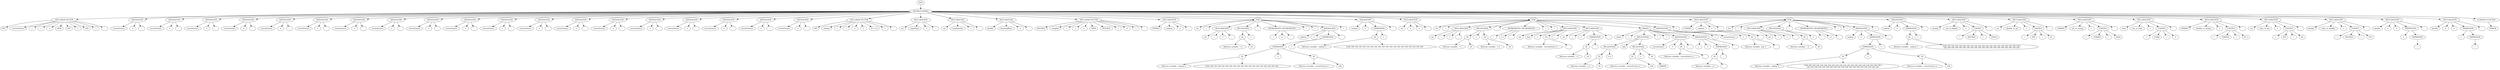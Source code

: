 digraph arbolAST{ 
        n0[label="INIT"];
        n1[label="INSTRUCCIONES"];
        n0 -> n1;
n2[label="DECLARAR VECTOR"];
        n1 -> n2;
n3[label="INT"];
        n2 -> n3;
n4[label="vectorEntero"];
        n2 -> n4;
n5[label="["];
        n2 -> n5;
n6[label="]"];
        n2 -> n6;
n7[label="="];
        n2 -> n7;
n8[label="NEW"];
        n2 -> n8;
n9[label="INT"];
        n2 -> n9;
n10[label="["];
        n2 -> n10;
n11[label="100"];
        n2 -> n11;
n12[label="]"];
        n2 -> n12;
n13[label=";"];
        n2 -> n13;
n14[label="ASIGNACION"];
        n1 -> n14;
n15[label="vectorEntero"];
        n14 -> n15;
n16[label="="];
        n14 -> n16;
n17[label=";"];
        n14 -> n17;
n18[label="ASIGNACION"];
        n1 -> n18;
n19[label="vectorEntero"];
        n18 -> n19;
n20[label="="];
        n18 -> n20;
n21[label=";"];
        n18 -> n21;
n22[label="ASIGNACION"];
        n1 -> n22;
n23[label="vectorEntero"];
        n22 -> n23;
n24[label="="];
        n22 -> n24;
n25[label=";"];
        n22 -> n25;
n26[label="ASIGNACION"];
        n1 -> n26;
n27[label="vectorEntero"];
        n26 -> n27;
n28[label="="];
        n26 -> n28;
n29[label=";"];
        n26 -> n29;
n30[label="ASIGNACION"];
        n1 -> n30;
n31[label="vectorEntero"];
        n30 -> n31;
n32[label="="];
        n30 -> n32;
n33[label=";"];
        n30 -> n33;
n34[label="ASIGNACION"];
        n1 -> n34;
n35[label="vectorEntero"];
        n34 -> n35;
n36[label="="];
        n34 -> n36;
n37[label=";"];
        n34 -> n37;
n38[label="ASIGNACION"];
        n1 -> n38;
n39[label="vectorEntero"];
        n38 -> n39;
n40[label="="];
        n38 -> n40;
n41[label=";"];
        n38 -> n41;
n42[label="ASIGNACION"];
        n1 -> n42;
n43[label="vectorEntero"];
        n42 -> n43;
n44[label="="];
        n42 -> n44;
n45[label=";"];
        n42 -> n45;
n46[label="ASIGNACION"];
        n1 -> n46;
n47[label="vectorEntero"];
        n46 -> n47;
n48[label="="];
        n46 -> n48;
n49[label=";"];
        n46 -> n49;
n50[label="ASIGNACION"];
        n1 -> n50;
n51[label="vectorEntero"];
        n50 -> n51;
n52[label="="];
        n50 -> n52;
n53[label=";"];
        n50 -> n53;
n54[label="ASIGNACION"];
        n1 -> n54;
n55[label="vectorEntero"];
        n54 -> n55;
n56[label="="];
        n54 -> n56;
n57[label=";"];
        n54 -> n57;
n58[label="ASIGNACION"];
        n1 -> n58;
n59[label="vectorEntero"];
        n58 -> n59;
n60[label="="];
        n58 -> n60;
n61[label=";"];
        n58 -> n61;
n62[label="ASIGNACION"];
        n1 -> n62;
n63[label="vectorEntero"];
        n62 -> n63;
n64[label="="];
        n62 -> n64;
n65[label=";"];
        n62 -> n65;
n66[label="ASIGNACION"];
        n1 -> n66;
n67[label="vectorEntero"];
        n66 -> n67;
n68[label="="];
        n66 -> n68;
n69[label=";"];
        n66 -> n69;
n70[label="ASIGNACION"];
        n1 -> n70;
n71[label="vectorEntero"];
        n70 -> n71;
n72[label="="];
        n70 -> n72;
n73[label=";"];
        n70 -> n73;
n74[label="ASIGNACION"];
        n1 -> n74;
n75[label="vectorEntero"];
        n74 -> n75;
n76[label="="];
        n74 -> n76;
n77[label=";"];
        n74 -> n77;
n78[label="ASIGNACION"];
        n1 -> n78;
n79[label="vectorEntero"];
        n78 -> n79;
n80[label="="];
        n78 -> n80;
n81[label=";"];
        n78 -> n81;
n82[label="ASIGNACION"];
        n1 -> n82;
n83[label="vectorEntero"];
        n82 -> n83;
n84[label="="];
        n82 -> n84;
n85[label=";"];
        n82 -> n85;
n86[label="ASIGNACION"];
        n1 -> n86;
n87[label="vectorEntero"];
        n86 -> n87;
n88[label="="];
        n86 -> n88;
n89[label=";"];
        n86 -> n89;
n90[label="DECLARAR VECTOR"];
        n1 -> n90;
n91[label="INT"];
        n90 -> n91;
n92[label="salidas"];
        n90 -> n92;
n93[label="["];
        n90 -> n93;
n94[label="]"];
        n90 -> n94;
n95[label="="];
        n90 -> n95;
n96[label="["];
        n90 -> n96;
n97[label="0,1,1,0"];
        n90 -> n97;
n98[label="]"];
        n90 -> n98;
n99[label=";"];
        n90 -> n99;
n100[label="DECLARACION"];
        n1 -> n100;
n101[label="int"];
        n100 -> n101;
n102[label="inputSize"];
        n100 -> n102;
n103[label="="];
        n100 -> n103;
n104[label=";"];
        n100 -> n104;
n105[label="DECLARACION"];
        n1 -> n105;
n106[label="int"];
        n105 -> n106;
n107[label="numEpochs"];
        n105 -> n107;
n108[label="="];
        n105 -> n108;
n109[label=";"];
        n105 -> n109;
n110[label="DECLARACION"];
        n1 -> n110;
n111[label="double"];
        n110 -> n111;
n112[label="learningRate"];
        n110 -> n112;
n113[label="="];
        n110 -> n113;
n114[label=";"];
        n110 -> n114;
n115[label="DECLARAR VECTOR"];
        n1 -> n115;
n116[label="DOUBLE"];
        n115 -> n116;
n117[label="waights"];
        n115 -> n117;
n118[label="["];
        n115 -> n118;
n119[label="]"];
        n115 -> n119;
n120[label="="];
        n115 -> n120;
n121[label="NEW"];
        n115 -> n121;
n122[label="DOUBLE"];
        n115 -> n122;
n123[label="["];
        n115 -> n123;
n124[label="0"];
        n115 -> n124;
n125[label="]"];
        n115 -> n125;
n126[label=";"];
        n115 -> n126;
n127[label="DECLARACION"];
        n1 -> n127;
n128[label="STRING"];
        n127 -> n128;
n129[label="cadena"];
        n127 -> n129;
n130[label="="];
        n127 -> n130;
n131[label=";"];
        n127 -> n131;
n132[label="FOR"];
        n1 -> n132;
n133[label="for"];
        n132 -> n133;
n134[label="("];
        n132 -> n134;
n135[label="DECLARACION"];
        n132 -> n135;
n136[label="int"];
        n135 -> n136;
n137[label="i"];
        n135 -> n137;
n138[label="="];
        n135 -> n138;
n139[label=";"];
        n135 -> n139;
n140[label="RELACIONAL"];
        n132 -> n140;
n141[label="ID"];
        n140 -> n141;
n142[label="Retorno variable:  i ="];
        n141 -> n142;
n143[label="20"];
        n141 -> n143;
n144[label="<"];
        n140 -> n144;
n145[label=";"];
        n132 -> n145;
n146[label="INCREMENTO_DECREMENTO"];
        n132 -> n146;
n147[label="i"];
        n146 -> n147;
n148[label="++"];
        n146 -> n148;
n149[label=";"];
        n146 -> n149;
n150[label=")"];
        n132 -> n150;
n151[label="{"];
        n132 -> n151;
n152[label="ASIGNACION"];
        n132 -> n152;
n153[label="cadena"];
        n152 -> n153;
n154[label="="];
        n152 -> n154;
n155[label="EXPRESION"];
        n152 -> n155;
n156[label="EXPRESION"];
        n155 -> n156;
n157[label="ID"];
        n156 -> n157;
n158[label="Retorno variable:  cadena ="];
        n157 -> n158;
n159[label="[100 100 100 100 100 100 100 100 100 100 100 100 100 100 100 100 100 100 100 "];
        n157 -> n159;
n160[label="+"];
        n156 -> n160;
n161[label="ID"];
        n156 -> n161;
n162[label="Retorno variable:  vectorEntero ="];
        n161 -> n162;
n163[label="100"];
        n161 -> n163;
n164[label="+"];
        n155 -> n164;
n165[label=";"];
        n152 -> n165;
n166[label="}"];
        n132 -> n166;
n167[label="ASIGNACION"];
        n1 -> n167;
n168[label="cadena"];
        n167 -> n168;
n169[label="="];
        n167 -> n169;
n170[label="EXPRESION"];
        n167 -> n170;
n171[label="ID"];
        n170 -> n171;
n172[label="Retorno variable:  cadena ="];
        n171 -> n172;
n173[label="[100 100 100 100 100 100 100 100 100 100 100 100 100 100 100 100 100 100 100 100 "];
        n171 -> n173;
n174[label="+"];
        n170 -> n174;
n175[label=";"];
        n167 -> n175;
n176[label="DECLARACION"];
        n1 -> n176;
n177[label="int"];
        n176 -> n177;
n178[label="n"];
        n176 -> n178;
n179[label="="];
        n176 -> n179;
n180[label=";"];
        n176 -> n180;
n181[label="FOR"];
        n1 -> n181;
n182[label="for"];
        n181 -> n182;
n183[label="("];
        n181 -> n183;
n184[label="DECLARACION"];
        n181 -> n184;
n185[label="int"];
        n184 -> n185;
n186[label="i"];
        n184 -> n186;
n187[label="="];
        n184 -> n187;
n188[label=";"];
        n184 -> n188;
n189[label="RELACIONAL"];
        n181 -> n189;
n190[label="ID"];
        n189 -> n190;
n191[label="Retorno variable:  i ="];
        n190 -> n191;
n192[label="20"];
        n190 -> n192;
n193[label="<"];
        n189 -> n193;
n194[label="ID"];
        n189 -> n194;
n195[label="Retorno variable:  n ="];
        n194 -> n195;
n196[label="20"];
        n194 -> n196;
n197[label=";"];
        n181 -> n197;
n198[label="INCREMENTO_DECREMENTO"];
        n181 -> n198;
n199[label="i"];
        n198 -> n199;
n200[label="++"];
        n198 -> n200;
n201[label=";"];
        n198 -> n201;
n202[label=")"];
        n181 -> n202;
n203[label="{"];
        n181 -> n203;
n204[label="DECLARACION"];
        n181 -> n204;
n205[label="int"];
        n204 -> n205;
n206[label="key"];
        n204 -> n206;
n207[label="="];
        n204 -> n207;
n208[label="ID"];
        n204 -> n208;
n209[label="Retorno variable:  vectorEntero ="];
        n208 -> n209;
n210[label=""];
        n208 -> n210;
n211[label=";"];
        n204 -> n211;
n212[label="DECLARACION"];
        n181 -> n212;
n213[label="int"];
        n212 -> n213;
n214[label="j"];
        n212 -> n214;
n215[label="="];
        n212 -> n215;
n216[label="EXPRESION"];
        n212 -> n216;
n217[label="ID"];
        n216 -> n217;
n218[label="Retorno variable:  i ="];
        n217 -> n218;
n219[label="19"];
        n217 -> n219;
n220[label="-"];
        n216 -> n220;
n221[label=";"];
        n212 -> n221;
n222[label="WHILE"];
        n181 -> n222;
n223[label="while"];
        n222 -> n223;
n224[label="("];
        n222 -> n224;
n225[label="RELACIONAL"];
        n222 -> n225;
n226[label="RELACIONAL"];
        n225 -> n226;
n227[label="ID"];
        n226 -> n227;
n228[label="Retorno variable:  j ="];
        n227 -> n228;
n229[label="18"];
        n227 -> n229;
n230[label=">="];
        n226 -> n230;
n231[label="&&"];
        n225 -> n231;
n232[label="RELACIONAL"];
        n225 -> n232;
n233[label="ID"];
        n232 -> n233;
n234[label="Retorno variable:  vectorEntero ="];
        n233 -> n234;
n235[label="100"];
        n233 -> n235;
n236[label=">"];
        n232 -> n236;
n237[label="ID"];
        n232 -> n237;
n238[label="ERROR"];
        n237 -> n238;
n239[label=")"];
        n222 -> n239;
n240[label="{"];
        n222 -> n240;
n241[label="ASIGNACION"];
        n222 -> n241;
n242[label="vectorEntero"];
        n241 -> n242;
n243[label="="];
        n241 -> n243;
n244[label="ID"];
        n241 -> n244;
n245[label="Retorno variable:  vectorEntero ="];
        n244 -> n245;
n246[label=""];
        n244 -> n246;
n247[label=";"];
        n241 -> n247;
n248[label="ASIGNACION"];
        n222 -> n248;
n249[label="j"];
        n248 -> n249;
n250[label="="];
        n248 -> n250;
n251[label="EXPRESION"];
        n248 -> n251;
n252[label="ID"];
        n251 -> n252;
n253[label="Retorno variable:  j ="];
        n252 -> n253;
n254[label=""];
        n252 -> n254;
n255[label="-"];
        n251 -> n255;
n256[label=";"];
        n248 -> n256;
n257[label="}"];
        n222 -> n257;
n258[label="ASIGNACION"];
        n181 -> n258;
n259[label="vectorEntero"];
        n258 -> n259;
n260[label="="];
        n258 -> n260;
n261[label="ID"];
        n258 -> n261;
n262[label="Retorno variable:  key ="];
        n261 -> n262;
n263[label=""];
        n261 -> n263;
n264[label=";"];
        n258 -> n264;
n265[label="}"];
        n181 -> n265;
n266[label="DECLARACION"];
        n1 -> n266;
n267[label="STRING"];
        n266 -> n267;
n268[label="cadena"];
        n266 -> n268;
n269[label="="];
        n266 -> n269;
n270[label=";"];
        n266 -> n270;
n271[label="FOR"];
        n1 -> n271;
n272[label="for"];
        n271 -> n272;
n273[label="("];
        n271 -> n273;
n274[label="DECLARACION"];
        n271 -> n274;
n275[label="int"];
        n274 -> n275;
n276[label="i"];
        n274 -> n276;
n277[label="="];
        n274 -> n277;
n278[label=";"];
        n274 -> n278;
n279[label="RELACIONAL"];
        n271 -> n279;
n280[label="ID"];
        n279 -> n280;
n281[label="Retorno variable:  i ="];
        n280 -> n281;
n282[label="20"];
        n280 -> n282;
n283[label="<"];
        n279 -> n283;
n284[label=";"];
        n271 -> n284;
n285[label="INCREMENTO_DECREMENTO"];
        n271 -> n285;
n286[label="i"];
        n285 -> n286;
n287[label="++"];
        n285 -> n287;
n288[label=";"];
        n285 -> n288;
n289[label=")"];
        n271 -> n289;
n290[label="{"];
        n271 -> n290;
n291[label="ASIGNACION"];
        n271 -> n291;
n292[label="cadena"];
        n291 -> n292;
n293[label="="];
        n291 -> n293;
n294[label="EXPRESION"];
        n291 -> n294;
n295[label="EXPRESION"];
        n294 -> n295;
n296[label="ID"];
        n295 -> n296;
n297[label="Retorno variable:  cadena ="];
        n296 -> n297;
n298[label="[100 100 100 100 100 100 100 100 100 100 100 100 100 100 100 100 100 100 100 100 ]
100 100 100 100 100 100 100 100 100 100 100 100 100 100 100 100 100 100 100 "];
        n296 -> n298;
n299[label="+"];
        n295 -> n299;
n300[label="ID"];
        n295 -> n300;
n301[label="Retorno variable:  vectorEntero ="];
        n300 -> n301;
n302[label="100"];
        n300 -> n302;
n303[label="+"];
        n294 -> n303;
n304[label=";"];
        n291 -> n304;
n305[label="}"];
        n271 -> n305;
n306[label="ASIGNACION"];
        n1 -> n306;
n307[label="cadena"];
        n306 -> n307;
n308[label="="];
        n306 -> n308;
n309[label="EXPRESION"];
        n306 -> n309;
n310[label="ID"];
        n309 -> n310;
n311[label="Retorno variable:  cadena ="];
        n310 -> n311;
n312[label="[100 100 100 100 100 100 100 100 100 100 100 100 100 100 100 100 100 100 100 100 ]
100 100 100 100 100 100 100 100 100 100 100 100 100 100 100 100 100 100 100 100 "];
        n310 -> n312;
n313[label="+"];
        n309 -> n313;
n314[label=";"];
        n306 -> n314;
n315[label="DECLARACION"];
        n1 -> n315;
n316[label="double"];
        n315 -> n316;
n317[label="int_to_double"];
        n315 -> n317;
n318[label="="];
        n315 -> n318;
n319[label="CASTEO"];
        n315 -> n319;
n320[label="("];
        n319 -> n320;
n321[label="DOUBLE"];
        n319 -> n321;
n322[label=")"];
        n319 -> n322;
n323[label="2024.0"];
        n319 -> n323;
n324[label=";"];
        n315 -> n324;
n325[label="DECLARACION"];
        n1 -> n325;
n326[label="int"];
        n325 -> n326;
n327[label="double_to_int"];
        n325 -> n327;
n328[label="="];
        n325 -> n328;
n329[label="CASTEO"];
        n325 -> n329;
n330[label="("];
        n329 -> n330;
n331[label="INT"];
        n329 -> n331;
n332[label=")"];
        n329 -> n332;
n333[label="61"];
        n329 -> n333;
n334[label=";"];
        n325 -> n334;
n335[label="DECLARACION"];
        n1 -> n335;
n336[label="STRING"];
        n335 -> n336;
n337[label="int_to_string"];
        n335 -> n337;
n338[label="="];
        n335 -> n338;
n339[label="CASTEO"];
        n335 -> n339;
n340[label="("];
        n339 -> n340;
n341[label="STRING"];
        n339 -> n341;
n342[label=")"];
        n339 -> n342;
n343[label="2024"];
        n339 -> n343;
n344[label=";"];
        n335 -> n344;
n345[label="DECLARACION"];
        n1 -> n345;
n346[label="char"];
        n345 -> n346;
n347[label="int_to_char"];
        n345 -> n347;
n348[label="="];
        n345 -> n348;
n349[label="CASTEO"];
        n345 -> n349;
n350[label="("];
        n349 -> n350;
n351[label="CHAR"];
        n349 -> n351;
n352[label=")"];
        n349 -> n352;
n353[label="F"];
        n349 -> n353;
n354[label=";"];
        n345 -> n354;
n355[label="DECLARACION"];
        n1 -> n355;
n356[label="STRING"];
        n355 -> n356;
n357[label="double_to_string"];
        n355 -> n357;
n358[label="="];
        n355 -> n358;
n359[label="CASTEO"];
        n355 -> n359;
n360[label="("];
        n359 -> n360;
n361[label="STRING"];
        n359 -> n361;
n362[label=")"];
        n359 -> n362;
n363[label="61.1"];
        n359 -> n363;
n364[label=";"];
        n355 -> n364;
n365[label="DECLARACION"];
        n1 -> n365;
n366[label="int"];
        n365 -> n366;
n367[label="char_to_int"];
        n365 -> n367;
n368[label="="];
        n365 -> n368;
n369[label="CASTEO"];
        n365 -> n369;
n370[label="("];
        n369 -> n370;
n371[label="INT"];
        n369 -> n371;
n372[label=")"];
        n369 -> n372;
n373[label="82"];
        n369 -> n373;
n374[label=";"];
        n365 -> n374;
n375[label="DECLARACION"];
        n1 -> n375;
n376[label="double"];
        n375 -> n376;
n377[label="char_to_double"];
        n375 -> n377;
n378[label="="];
        n375 -> n378;
n379[label="CASTEO"];
        n375 -> n379;
n380[label="("];
        n379 -> n380;
n381[label="DOUBLE"];
        n379 -> n381;
n382[label=")"];
        n379 -> n382;
n383[label="74.0"];
        n379 -> n383;
n384[label=";"];
        n375 -> n384;
n385[label="DECLARACION"];
        n1 -> n385;
n386[label="double"];
        n385 -> n386;
n387[label="a"];
        n385 -> n387;
n388[label="="];
        n385 -> n388;
n389[label="EXPRESION"];
        n385 -> n389;
n390[label="+"];
        n389 -> n390;
n391[label="EXPRESION"];
        n389 -> n391;
n392[label="/"];
        n391 -> n392;
n393[label=";"];
        n385 -> n393;
n394[label="DECLARACION"];
        n1 -> n394;
n395[label="double"];
        n394 -> n395;
n396[label="b"];
        n394 -> n396;
n397[label="="];
        n394 -> n397;
n398[label="EXPRESION"];
        n394 -> n398;
n399[label="+"];
        n398 -> n399;
n400[label="EXPRESION"];
        n398 -> n400;
n401[label="/"];
        n400 -> n401;
n402[label=";"];
        n394 -> n402;
n403[label="LLAMADA FUNCION"];
        n1 -> n403;
n404[label="ERROR"];
        n403 -> n404;

    }